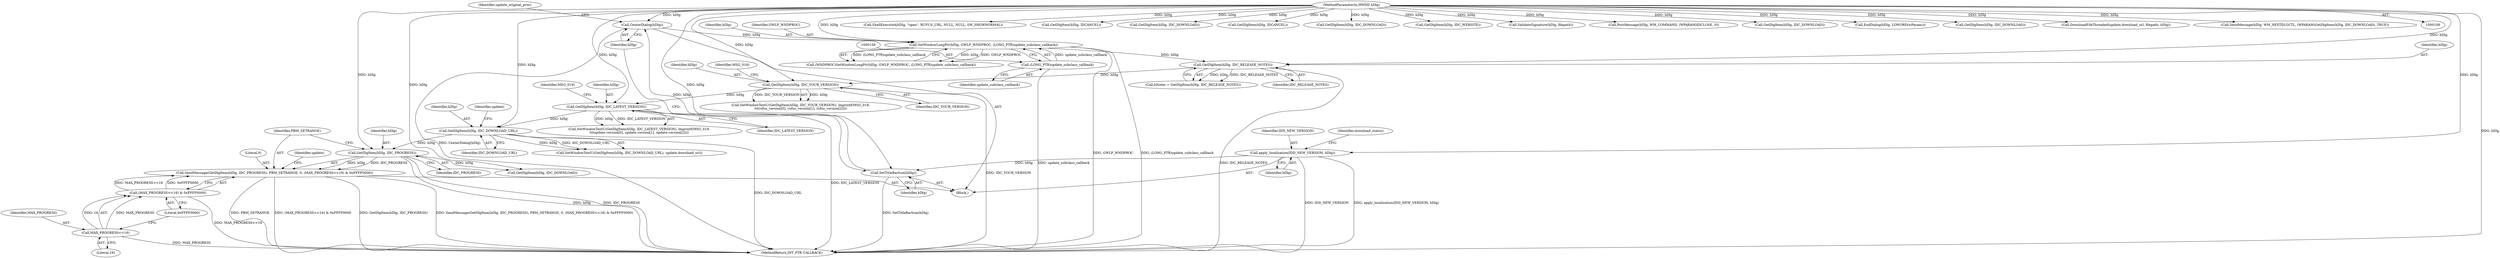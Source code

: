 digraph "0_rufus_c3c39f7f8a11f612c4ebf7affce25ec6928eb1cb_1@API" {
"1000238" [label="(Call,SendMessage(GetDlgItem(hDlg, IDC_PROGRESS), PBM_SETRANGE, 0, (MAX_PROGRESS<<16) & 0xFFFF0000))"];
"1000239" [label="(Call,GetDlgItem(hDlg, IDC_PROGRESS))"];
"1000232" [label="(Call,GetDlgItem(hDlg, IDC_DOWNLOAD_URL))"];
"1000211" [label="(Call,GetDlgItem(hDlg, IDC_LATEST_VERSION))"];
"1000196" [label="(Call,GetDlgItem(hDlg, IDC_YOUR_VERSION))"];
"1000163" [label="(Call,GetDlgItem(hDlg, IDC_RELEASE_NOTES))"];
"1000155" [label="(Call,SetWindowLongPtr(hDlg, GWLP_WNDPROC, (LONG_PTR)update_subclass_callback))"];
"1000149" [label="(Call,CenterDialog(hDlg))"];
"1000147" [label="(Call,SetTitleBarIcon(hDlg))"];
"1000141" [label="(Call,apply_localization(IDD_NEW_VERSION, hDlg))"];
"1000107" [label="(MethodParameterIn,HWND hDlg)"];
"1000158" [label="(Call,(LONG_PTR)update_subclass_callback)"];
"1000244" [label="(Call,(MAX_PROGRESS<<16) & 0xFFFF0000)"];
"1000245" [label="(Call,MAX_PROGRESS<<16)"];
"1000327" [label="(Call,ShellExecuteA(hDlg, \"open\", RUFUS_URL, NULL, NULL, SW_SHOWNORMAL))"];
"1000246" [label="(Identifier,MAX_PROGRESS)"];
"1000244" [label="(Call,(MAX_PROGRESS<<16) & 0xFFFF0000)"];
"1000157" [label="(Identifier,GWLP_WNDPROC)"];
"1000195" [label="(Call,SetWindowTextU(GetDlgItem(hDlg, IDC_YOUR_VERSION), lmprintf(MSG_018,\n\t\t\trufus_version[0], rufus_version[1], rufus_version[2])))"];
"1000526" [label="(Call,GetDlgItem(hDlg, IDCANCEL))"];
"1000141" [label="(Call,apply_localization(IDD_NEW_VERSION, hDlg))"];
"1000534" [label="(Call,GetDlgItem(hDlg, IDC_DOWNLOAD))"];
"1000142" [label="(Identifier,IDD_NEW_VERSION)"];
"1000200" [label="(Identifier,MSG_018)"];
"1000153" [label="(Call,(WNDPROC)SetWindowLongPtr(hDlg, GWLP_WNDPROC, (LONG_PTR)update_subclass_callback))"];
"1000156" [label="(Identifier,hDlg)"];
"1000242" [label="(Identifier,PBM_SETRANGE)"];
"1000504" [label="(Call,GetDlgItem(hDlg, IDCANCEL))"];
"1000163" [label="(Call,GetDlgItem(hDlg, IDC_RELEASE_NOTES))"];
"1000545" [label="(Call,GetDlgItem(hDlg, IDC_DOWNLOAD))"];
"1000155" [label="(Call,SetWindowLongPtr(hDlg, GWLP_WNDPROC, (LONG_PTR)update_subclass_callback))"];
"1000267" [label="(Call,GetDlgItem(hDlg, IDC_WEBSITE))"];
"1000161" [label="(Call,hNotes = GetDlgItem(hDlg, IDC_RELEASE_NOTES))"];
"1000150" [label="(Identifier,hDlg)"];
"1000233" [label="(Identifier,hDlg)"];
"1000239" [label="(Call,GetDlgItem(hDlg, IDC_PROGRESS))"];
"1000164" [label="(Identifier,hDlg)"];
"1000147" [label="(Call,SetTitleBarIcon(hDlg))"];
"1000232" [label="(Call,GetDlgItem(hDlg, IDC_DOWNLOAD_URL))"];
"1000160" [label="(Identifier,update_subclass_callback)"];
"1000357" [label="(Call,ValidateSignature(hDlg, filepath))"];
"1000240" [label="(Identifier,hDlg)"];
"1000165" [label="(Identifier,IDC_RELEASE_NOTES)"];
"1000198" [label="(Identifier,IDC_YOUR_VERSION)"];
"1000252" [label="(Identifier,update)"];
"1000107" [label="(MethodParameterIn,HWND hDlg)"];
"1000211" [label="(Call,GetDlgItem(hDlg, IDC_LATEST_VERSION))"];
"1000197" [label="(Identifier,hDlg)"];
"1000149" [label="(Call,CenterDialog(hDlg))"];
"1000145" [label="(Identifier,download_status)"];
"1000407" [label="(Call,PostMessage(hDlg, WM_COMMAND, (WPARAM)IDCLOSE, 0))"];
"1000486" [label="(Call,GetDlgItem(hDlg, IDC_DOWNLOAD))"];
"1000152" [label="(Identifier,update_original_proc)"];
"1000238" [label="(Call,SendMessage(GetDlgItem(hDlg, IDC_PROGRESS), PBM_SETRANGE, 0, (MAX_PROGRESS<<16) & 0xFFFF0000))"];
"1000196" [label="(Call,GetDlgItem(hDlg, IDC_YOUR_VERSION))"];
"1000241" [label="(Identifier,IDC_PROGRESS)"];
"1000231" [label="(Call,SetWindowTextU(GetDlgItem(hDlg, IDC_DOWNLOAD_URL), update.download_url))"];
"1000561" [label="(MethodReturn,INT_PTR CALLBACK)"];
"1000212" [label="(Identifier,hDlg)"];
"1000139" [label="(Block,)"];
"1000158" [label="(Call,(LONG_PTR)update_subclass_callback)"];
"1000318" [label="(Call,EndDialog(hDlg, LOWORD(wParam)))"];
"1000509" [label="(Call,GetDlgItem(hDlg, IDC_DOWNLOAD))"];
"1000236" [label="(Identifier,update)"];
"1000248" [label="(Literal,0xFFFF0000)"];
"1000234" [label="(Identifier,IDC_DOWNLOAD_URL)"];
"1000247" [label="(Literal,16)"];
"1000148" [label="(Identifier,hDlg)"];
"1000256" [label="(Call,GetDlgItem(hDlg, IDC_DOWNLOAD))"];
"1000143" [label="(Identifier,hDlg)"];
"1000245" [label="(Call,MAX_PROGRESS<<16)"];
"1000243" [label="(Literal,0)"];
"1000490" [label="(Call,DownloadFileThreaded(update.download_url, filepath, hDlg))"];
"1000213" [label="(Identifier,IDC_LATEST_VERSION)"];
"1000481" [label="(Call,SendMessage(hDlg, WM_NEXTDLGCTL, (WPARAM)GetDlgItem(hDlg, IDC_DOWNLOAD), TRUE))"];
"1000210" [label="(Call,SetWindowTextU(GetDlgItem(hDlg, IDC_LATEST_VERSION), lmprintf(MSG_019,\n\t\t\tupdate.version[0], update.version[1], update.version[2])))"];
"1000215" [label="(Identifier,MSG_019)"];
"1000238" -> "1000139"  [label="AST: "];
"1000238" -> "1000244"  [label="CFG: "];
"1000239" -> "1000238"  [label="AST: "];
"1000242" -> "1000238"  [label="AST: "];
"1000243" -> "1000238"  [label="AST: "];
"1000244" -> "1000238"  [label="AST: "];
"1000252" -> "1000238"  [label="CFG: "];
"1000238" -> "1000561"  [label="DDG: GetDlgItem(hDlg, IDC_PROGRESS)"];
"1000238" -> "1000561"  [label="DDG: SendMessage(GetDlgItem(hDlg, IDC_PROGRESS), PBM_SETRANGE, 0, (MAX_PROGRESS<<16) & 0xFFFF0000)"];
"1000238" -> "1000561"  [label="DDG: PBM_SETRANGE"];
"1000238" -> "1000561"  [label="DDG: (MAX_PROGRESS<<16) & 0xFFFF0000"];
"1000239" -> "1000238"  [label="DDG: hDlg"];
"1000239" -> "1000238"  [label="DDG: IDC_PROGRESS"];
"1000244" -> "1000238"  [label="DDG: MAX_PROGRESS<<16"];
"1000244" -> "1000238"  [label="DDG: 0xFFFF0000"];
"1000239" -> "1000241"  [label="CFG: "];
"1000240" -> "1000239"  [label="AST: "];
"1000241" -> "1000239"  [label="AST: "];
"1000242" -> "1000239"  [label="CFG: "];
"1000239" -> "1000561"  [label="DDG: hDlg"];
"1000239" -> "1000561"  [label="DDG: IDC_PROGRESS"];
"1000232" -> "1000239"  [label="DDG: hDlg"];
"1000107" -> "1000239"  [label="DDG: hDlg"];
"1000239" -> "1000256"  [label="DDG: hDlg"];
"1000232" -> "1000231"  [label="AST: "];
"1000232" -> "1000234"  [label="CFG: "];
"1000233" -> "1000232"  [label="AST: "];
"1000234" -> "1000232"  [label="AST: "];
"1000236" -> "1000232"  [label="CFG: "];
"1000232" -> "1000561"  [label="DDG: IDC_DOWNLOAD_URL"];
"1000232" -> "1000231"  [label="DDG: hDlg"];
"1000232" -> "1000231"  [label="DDG: IDC_DOWNLOAD_URL"];
"1000211" -> "1000232"  [label="DDG: hDlg"];
"1000107" -> "1000232"  [label="DDG: hDlg"];
"1000211" -> "1000210"  [label="AST: "];
"1000211" -> "1000213"  [label="CFG: "];
"1000212" -> "1000211"  [label="AST: "];
"1000213" -> "1000211"  [label="AST: "];
"1000215" -> "1000211"  [label="CFG: "];
"1000211" -> "1000561"  [label="DDG: IDC_LATEST_VERSION"];
"1000211" -> "1000210"  [label="DDG: hDlg"];
"1000211" -> "1000210"  [label="DDG: IDC_LATEST_VERSION"];
"1000196" -> "1000211"  [label="DDG: hDlg"];
"1000107" -> "1000211"  [label="DDG: hDlg"];
"1000196" -> "1000195"  [label="AST: "];
"1000196" -> "1000198"  [label="CFG: "];
"1000197" -> "1000196"  [label="AST: "];
"1000198" -> "1000196"  [label="AST: "];
"1000200" -> "1000196"  [label="CFG: "];
"1000196" -> "1000561"  [label="DDG: IDC_YOUR_VERSION"];
"1000196" -> "1000195"  [label="DDG: hDlg"];
"1000196" -> "1000195"  [label="DDG: IDC_YOUR_VERSION"];
"1000163" -> "1000196"  [label="DDG: hDlg"];
"1000107" -> "1000196"  [label="DDG: hDlg"];
"1000163" -> "1000161"  [label="AST: "];
"1000163" -> "1000165"  [label="CFG: "];
"1000164" -> "1000163"  [label="AST: "];
"1000165" -> "1000163"  [label="AST: "];
"1000161" -> "1000163"  [label="CFG: "];
"1000163" -> "1000561"  [label="DDG: IDC_RELEASE_NOTES"];
"1000163" -> "1000161"  [label="DDG: hDlg"];
"1000163" -> "1000161"  [label="DDG: IDC_RELEASE_NOTES"];
"1000155" -> "1000163"  [label="DDG: hDlg"];
"1000107" -> "1000163"  [label="DDG: hDlg"];
"1000155" -> "1000153"  [label="AST: "];
"1000155" -> "1000158"  [label="CFG: "];
"1000156" -> "1000155"  [label="AST: "];
"1000157" -> "1000155"  [label="AST: "];
"1000158" -> "1000155"  [label="AST: "];
"1000153" -> "1000155"  [label="CFG: "];
"1000155" -> "1000561"  [label="DDG: GWLP_WNDPROC"];
"1000155" -> "1000561"  [label="DDG: (LONG_PTR)update_subclass_callback"];
"1000155" -> "1000153"  [label="DDG: hDlg"];
"1000155" -> "1000153"  [label="DDG: GWLP_WNDPROC"];
"1000155" -> "1000153"  [label="DDG: (LONG_PTR)update_subclass_callback"];
"1000149" -> "1000155"  [label="DDG: hDlg"];
"1000107" -> "1000155"  [label="DDG: hDlg"];
"1000158" -> "1000155"  [label="DDG: update_subclass_callback"];
"1000149" -> "1000139"  [label="AST: "];
"1000149" -> "1000150"  [label="CFG: "];
"1000150" -> "1000149"  [label="AST: "];
"1000152" -> "1000149"  [label="CFG: "];
"1000149" -> "1000561"  [label="DDG: CenterDialog(hDlg)"];
"1000147" -> "1000149"  [label="DDG: hDlg"];
"1000107" -> "1000149"  [label="DDG: hDlg"];
"1000147" -> "1000139"  [label="AST: "];
"1000147" -> "1000148"  [label="CFG: "];
"1000148" -> "1000147"  [label="AST: "];
"1000150" -> "1000147"  [label="CFG: "];
"1000147" -> "1000561"  [label="DDG: SetTitleBarIcon(hDlg)"];
"1000141" -> "1000147"  [label="DDG: hDlg"];
"1000107" -> "1000147"  [label="DDG: hDlg"];
"1000141" -> "1000139"  [label="AST: "];
"1000141" -> "1000143"  [label="CFG: "];
"1000142" -> "1000141"  [label="AST: "];
"1000143" -> "1000141"  [label="AST: "];
"1000145" -> "1000141"  [label="CFG: "];
"1000141" -> "1000561"  [label="DDG: IDD_NEW_VERSION"];
"1000141" -> "1000561"  [label="DDG: apply_localization(IDD_NEW_VERSION, hDlg)"];
"1000107" -> "1000141"  [label="DDG: hDlg"];
"1000107" -> "1000106"  [label="AST: "];
"1000107" -> "1000561"  [label="DDG: hDlg"];
"1000107" -> "1000256"  [label="DDG: hDlg"];
"1000107" -> "1000267"  [label="DDG: hDlg"];
"1000107" -> "1000318"  [label="DDG: hDlg"];
"1000107" -> "1000327"  [label="DDG: hDlg"];
"1000107" -> "1000357"  [label="DDG: hDlg"];
"1000107" -> "1000407"  [label="DDG: hDlg"];
"1000107" -> "1000481"  [label="DDG: hDlg"];
"1000107" -> "1000486"  [label="DDG: hDlg"];
"1000107" -> "1000490"  [label="DDG: hDlg"];
"1000107" -> "1000504"  [label="DDG: hDlg"];
"1000107" -> "1000509"  [label="DDG: hDlg"];
"1000107" -> "1000526"  [label="DDG: hDlg"];
"1000107" -> "1000534"  [label="DDG: hDlg"];
"1000107" -> "1000545"  [label="DDG: hDlg"];
"1000158" -> "1000160"  [label="CFG: "];
"1000159" -> "1000158"  [label="AST: "];
"1000160" -> "1000158"  [label="AST: "];
"1000158" -> "1000561"  [label="DDG: update_subclass_callback"];
"1000244" -> "1000248"  [label="CFG: "];
"1000245" -> "1000244"  [label="AST: "];
"1000248" -> "1000244"  [label="AST: "];
"1000244" -> "1000561"  [label="DDG: MAX_PROGRESS<<16"];
"1000245" -> "1000244"  [label="DDG: MAX_PROGRESS"];
"1000245" -> "1000244"  [label="DDG: 16"];
"1000245" -> "1000247"  [label="CFG: "];
"1000246" -> "1000245"  [label="AST: "];
"1000247" -> "1000245"  [label="AST: "];
"1000248" -> "1000245"  [label="CFG: "];
"1000245" -> "1000561"  [label="DDG: MAX_PROGRESS"];
}
